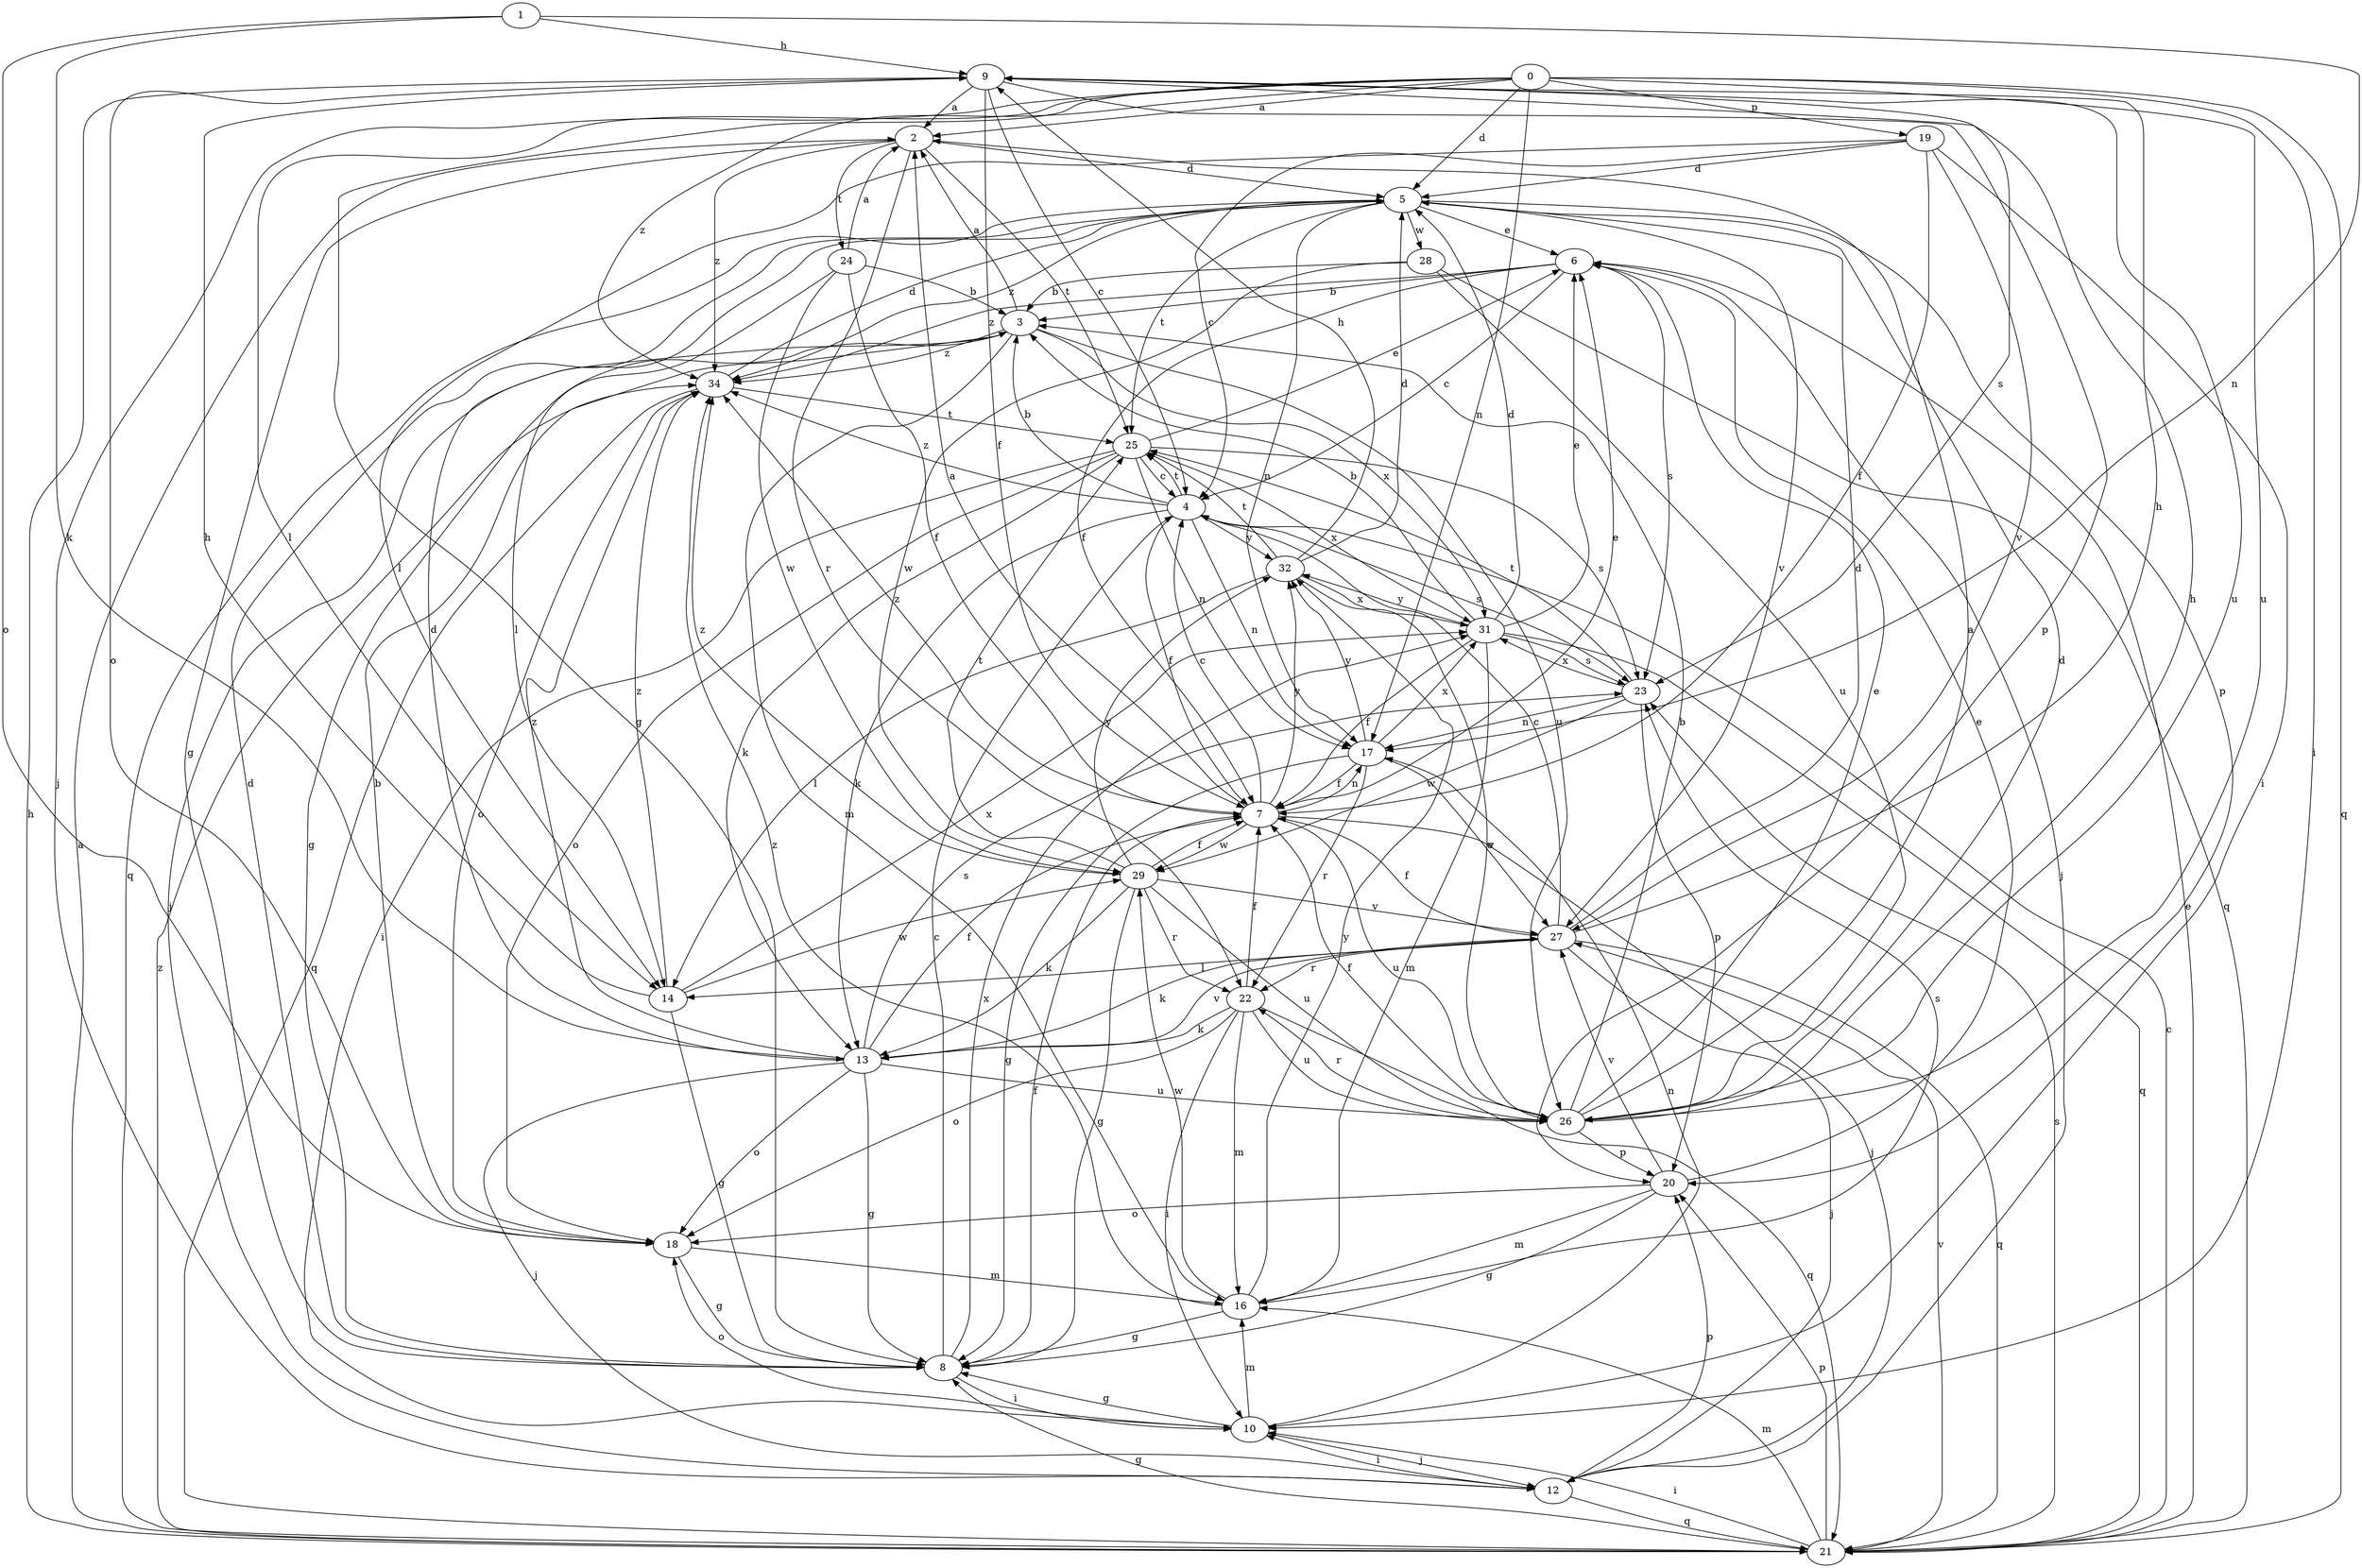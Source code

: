 strict digraph  {
1;
2;
3;
4;
5;
6;
7;
8;
9;
10;
0;
12;
13;
14;
16;
17;
18;
19;
20;
21;
22;
23;
24;
25;
26;
27;
28;
29;
31;
32;
34;
1 -> 9  [label=h];
1 -> 13  [label=k];
1 -> 17  [label=n];
1 -> 18  [label=o];
2 -> 5  [label=d];
2 -> 8  [label=g];
2 -> 22  [label=r];
2 -> 24  [label=t];
2 -> 25  [label=t];
2 -> 34  [label=z];
3 -> 2  [label=a];
3 -> 8  [label=g];
3 -> 12  [label=j];
3 -> 16  [label=m];
3 -> 26  [label=u];
3 -> 31  [label=x];
3 -> 34  [label=z];
4 -> 3  [label=b];
4 -> 7  [label=f];
4 -> 13  [label=k];
4 -> 17  [label=n];
4 -> 23  [label=s];
4 -> 25  [label=t];
4 -> 32  [label=y];
4 -> 34  [label=z];
5 -> 6  [label=e];
5 -> 17  [label=n];
5 -> 20  [label=p];
5 -> 21  [label=q];
5 -> 25  [label=t];
5 -> 27  [label=v];
5 -> 28  [label=w];
5 -> 34  [label=z];
6 -> 3  [label=b];
6 -> 4  [label=c];
6 -> 7  [label=f];
6 -> 12  [label=j];
6 -> 23  [label=s];
6 -> 34  [label=z];
7 -> 2  [label=a];
7 -> 4  [label=c];
7 -> 6  [label=e];
7 -> 12  [label=j];
7 -> 17  [label=n];
7 -> 26  [label=u];
7 -> 29  [label=w];
7 -> 32  [label=y];
7 -> 34  [label=z];
8 -> 4  [label=c];
8 -> 5  [label=d];
8 -> 7  [label=f];
8 -> 10  [label=i];
8 -> 31  [label=x];
9 -> 2  [label=a];
9 -> 4  [label=c];
9 -> 7  [label=f];
9 -> 18  [label=o];
9 -> 20  [label=p];
9 -> 23  [label=s];
9 -> 26  [label=u];
10 -> 8  [label=g];
10 -> 12  [label=j];
10 -> 16  [label=m];
10 -> 17  [label=n];
10 -> 18  [label=o];
0 -> 2  [label=a];
0 -> 5  [label=d];
0 -> 8  [label=g];
0 -> 10  [label=i];
0 -> 12  [label=j];
0 -> 14  [label=l];
0 -> 17  [label=n];
0 -> 19  [label=p];
0 -> 21  [label=q];
0 -> 26  [label=u];
0 -> 34  [label=z];
12 -> 10  [label=i];
12 -> 20  [label=p];
12 -> 21  [label=q];
13 -> 5  [label=d];
13 -> 7  [label=f];
13 -> 8  [label=g];
13 -> 12  [label=j];
13 -> 18  [label=o];
13 -> 23  [label=s];
13 -> 26  [label=u];
13 -> 27  [label=v];
13 -> 34  [label=z];
14 -> 8  [label=g];
14 -> 9  [label=h];
14 -> 29  [label=w];
14 -> 31  [label=x];
14 -> 34  [label=z];
16 -> 8  [label=g];
16 -> 23  [label=s];
16 -> 29  [label=w];
16 -> 32  [label=y];
16 -> 34  [label=z];
17 -> 7  [label=f];
17 -> 8  [label=g];
17 -> 22  [label=r];
17 -> 27  [label=v];
17 -> 31  [label=x];
17 -> 32  [label=y];
18 -> 3  [label=b];
18 -> 8  [label=g];
18 -> 16  [label=m];
19 -> 4  [label=c];
19 -> 5  [label=d];
19 -> 7  [label=f];
19 -> 10  [label=i];
19 -> 14  [label=l];
19 -> 27  [label=v];
20 -> 6  [label=e];
20 -> 8  [label=g];
20 -> 16  [label=m];
20 -> 18  [label=o];
20 -> 27  [label=v];
21 -> 2  [label=a];
21 -> 4  [label=c];
21 -> 6  [label=e];
21 -> 8  [label=g];
21 -> 9  [label=h];
21 -> 10  [label=i];
21 -> 16  [label=m];
21 -> 20  [label=p];
21 -> 23  [label=s];
21 -> 27  [label=v];
21 -> 34  [label=z];
22 -> 7  [label=f];
22 -> 10  [label=i];
22 -> 13  [label=k];
22 -> 16  [label=m];
22 -> 18  [label=o];
22 -> 21  [label=q];
22 -> 26  [label=u];
23 -> 17  [label=n];
23 -> 20  [label=p];
23 -> 25  [label=t];
23 -> 29  [label=w];
23 -> 31  [label=x];
24 -> 2  [label=a];
24 -> 3  [label=b];
24 -> 7  [label=f];
24 -> 14  [label=l];
24 -> 29  [label=w];
25 -> 4  [label=c];
25 -> 6  [label=e];
25 -> 10  [label=i];
25 -> 13  [label=k];
25 -> 17  [label=n];
25 -> 18  [label=o];
25 -> 23  [label=s];
25 -> 31  [label=x];
26 -> 2  [label=a];
26 -> 3  [label=b];
26 -> 5  [label=d];
26 -> 6  [label=e];
26 -> 7  [label=f];
26 -> 9  [label=h];
26 -> 20  [label=p];
26 -> 22  [label=r];
27 -> 4  [label=c];
27 -> 5  [label=d];
27 -> 7  [label=f];
27 -> 9  [label=h];
27 -> 12  [label=j];
27 -> 13  [label=k];
27 -> 14  [label=l];
27 -> 21  [label=q];
27 -> 22  [label=r];
28 -> 3  [label=b];
28 -> 21  [label=q];
28 -> 26  [label=u];
28 -> 29  [label=w];
29 -> 7  [label=f];
29 -> 8  [label=g];
29 -> 13  [label=k];
29 -> 22  [label=r];
29 -> 25  [label=t];
29 -> 26  [label=u];
29 -> 27  [label=v];
29 -> 32  [label=y];
29 -> 34  [label=z];
31 -> 3  [label=b];
31 -> 5  [label=d];
31 -> 6  [label=e];
31 -> 7  [label=f];
31 -> 16  [label=m];
31 -> 21  [label=q];
31 -> 23  [label=s];
31 -> 32  [label=y];
32 -> 5  [label=d];
32 -> 9  [label=h];
32 -> 14  [label=l];
32 -> 25  [label=t];
32 -> 26  [label=u];
32 -> 31  [label=x];
34 -> 5  [label=d];
34 -> 18  [label=o];
34 -> 21  [label=q];
34 -> 25  [label=t];
}
